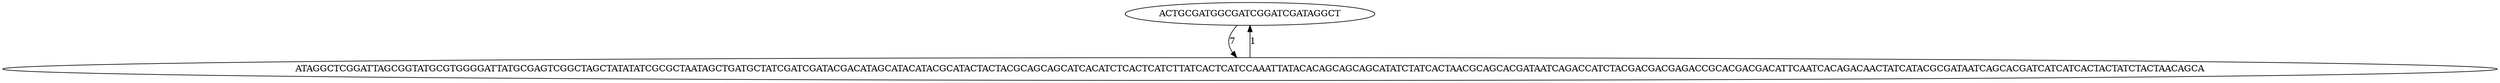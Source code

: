 digraph Sequences {
nodesep=0.7
ACTGCGATGGCGATCGGATCGATAGGCT
ACTGCGATGGCGATCGGATCGATAGGCT -> ATAGGCTCGGATTAGCGGTATGCGTGGGGATTATGCGAGTCGGCTAGCTATATATCGCGCTAATAGCTGATGCTATCGATCGATACGACATAGCATACATACGCATACTACTACGCAGCAGCATCACATCTCACTCATCTTATCACTCATCCAAATTATACACAGCAGCAGCATATCTATCACTAACGCAGCACGATAATCAGACCATCTACGACGACGAGACCGCACGACGACATTCAATCACAGACAACTATCATACGCGATAATCAGCACGATCATCATCACTACTATCTACTAACAGCA [label="7"]
ATAGGCTCGGATTAGCGGTATGCGTGGGGATTATGCGAGTCGGCTAGCTATATATCGCGCTAATAGCTGATGCTATCGATCGATACGACATAGCATACATACGCATACTACTACGCAGCAGCATCACATCTCACTCATCTTATCACTCATCCAAATTATACACAGCAGCAGCATATCTATCACTAACGCAGCACGATAATCAGACCATCTACGACGACGAGACCGCACGACGACATTCAATCACAGACAACTATCATACGCGATAATCAGCACGATCATCATCACTACTATCTACTAACAGCA
ATAGGCTCGGATTAGCGGTATGCGTGGGGATTATGCGAGTCGGCTAGCTATATATCGCGCTAATAGCTGATGCTATCGATCGATACGACATAGCATACATACGCATACTACTACGCAGCAGCATCACATCTCACTCATCTTATCACTCATCCAAATTATACACAGCAGCAGCATATCTATCACTAACGCAGCACGATAATCAGACCATCTACGACGACGAGACCGCACGACGACATTCAATCACAGACAACTATCATACGCGATAATCAGCACGATCATCATCACTACTATCTACTAACAGCA -> ACTGCGATGGCGATCGGATCGATAGGCT [label="1"]
}
